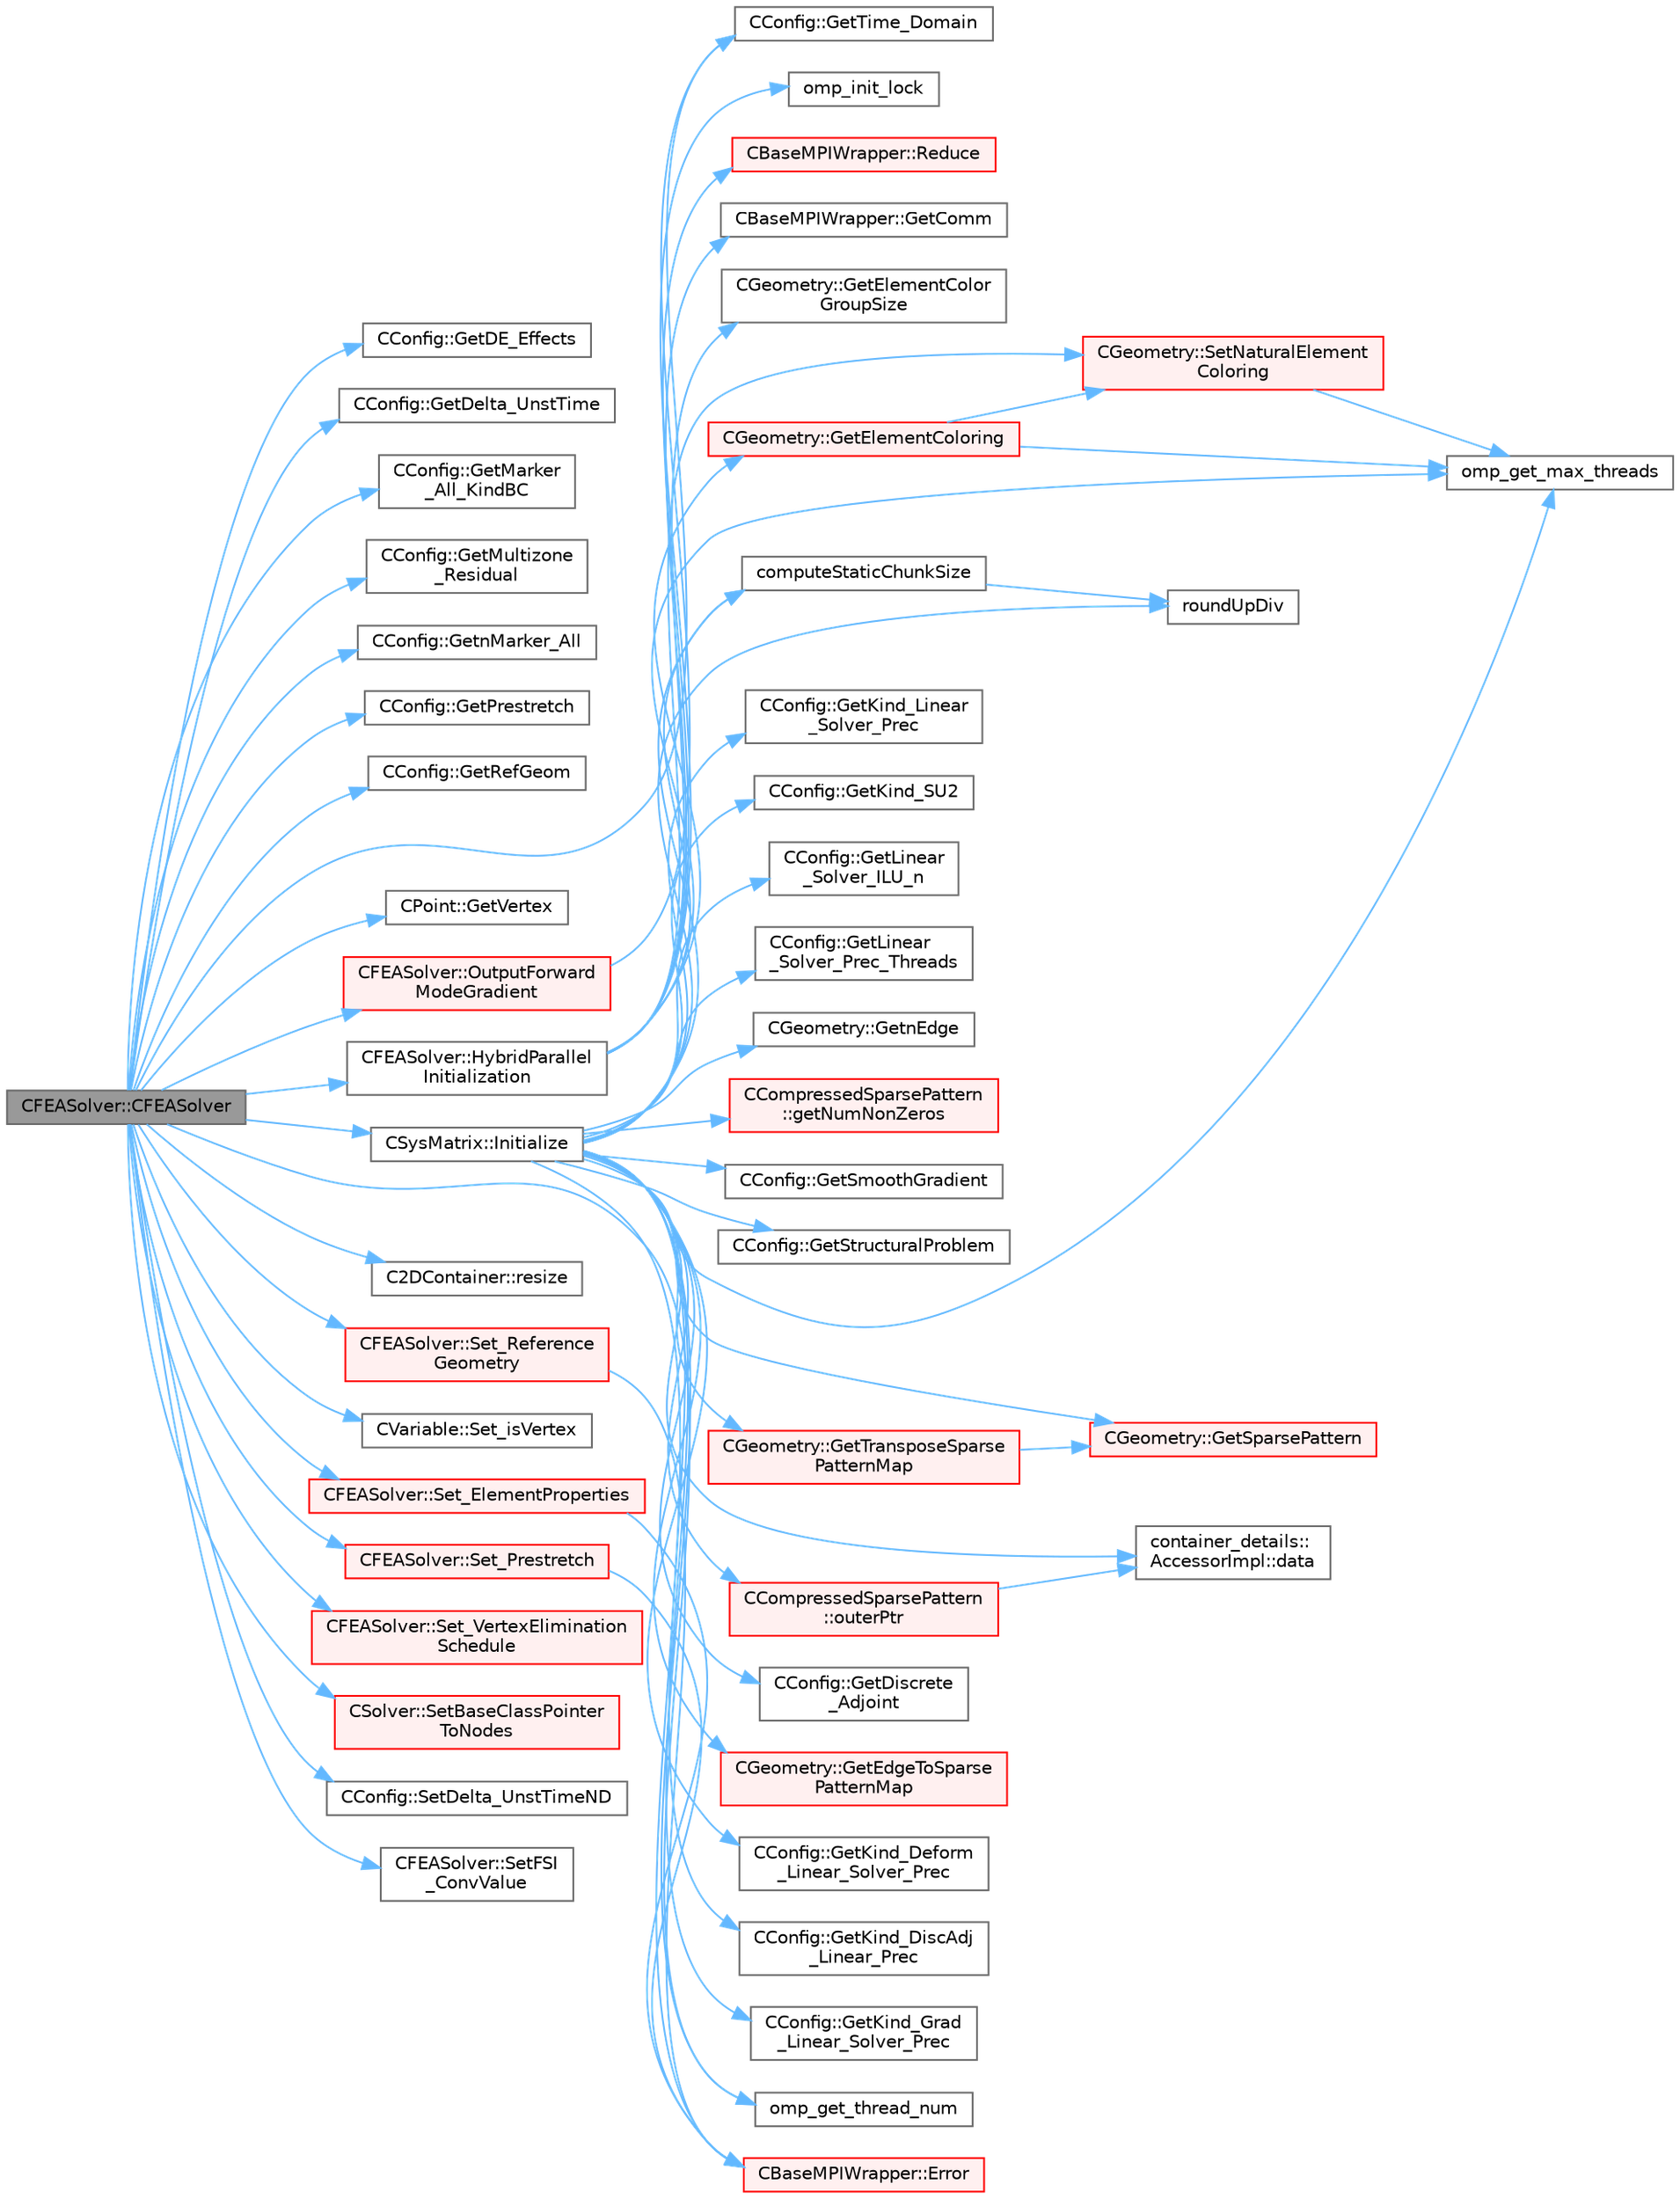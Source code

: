 digraph "CFEASolver::CFEASolver"
{
 // LATEX_PDF_SIZE
  bgcolor="transparent";
  edge [fontname=Helvetica,fontsize=10,labelfontname=Helvetica,labelfontsize=10];
  node [fontname=Helvetica,fontsize=10,shape=box,height=0.2,width=0.4];
  rankdir="LR";
  Node1 [id="Node000001",label="CFEASolver::CFEASolver",height=0.2,width=0.4,color="gray40", fillcolor="grey60", style="filled", fontcolor="black",tooltip=" "];
  Node1 -> Node2 [id="edge1_Node000001_Node000002",color="steelblue1",style="solid",tooltip=" "];
  Node2 [id="Node000002",label="CConfig::GetDE_Effects",height=0.2,width=0.4,color="grey40", fillcolor="white", style="filled",URL="$classCConfig.html#a62ca95c832d0e3492d1a55320b0c06e8",tooltip="Decide whether to apply DE effects to the model."];
  Node1 -> Node3 [id="edge2_Node000001_Node000003",color="steelblue1",style="solid",tooltip=" "];
  Node3 [id="Node000003",label="CConfig::GetDelta_UnstTime",height=0.2,width=0.4,color="grey40", fillcolor="white", style="filled",URL="$classCConfig.html#a95f12a968f4553caf9bea4576fbf5812",tooltip="If we are prforming an unsteady simulation, there is only one value of the time step for the complete..."];
  Node1 -> Node4 [id="edge3_Node000001_Node000004",color="steelblue1",style="solid",tooltip=" "];
  Node4 [id="Node000004",label="CConfig::GetMarker\l_All_KindBC",height=0.2,width=0.4,color="grey40", fillcolor="white", style="filled",URL="$classCConfig.html#ae003cd8f406eaaa91849a774c9a20730",tooltip="Get the kind of boundary for each marker."];
  Node1 -> Node5 [id="edge4_Node000001_Node000005",color="steelblue1",style="solid",tooltip=" "];
  Node5 [id="Node000005",label="CConfig::GetMultizone\l_Residual",height=0.2,width=0.4,color="grey40", fillcolor="white", style="filled",URL="$classCConfig.html#a146929508ca21f46fd0adcbc578b17f7",tooltip="Check if the mesh read supports multiple zones."];
  Node1 -> Node6 [id="edge5_Node000001_Node000006",color="steelblue1",style="solid",tooltip=" "];
  Node6 [id="Node000006",label="CConfig::GetnMarker_All",height=0.2,width=0.4,color="grey40", fillcolor="white", style="filled",URL="$classCConfig.html#a459dee039e618d21a5d78db61c221240",tooltip="Get the total number of boundary markers of the local process including send/receive domains."];
  Node1 -> Node7 [id="edge6_Node000001_Node000007",color="steelblue1",style="solid",tooltip=" "];
  Node7 [id="Node000007",label="CConfig::GetPrestretch",height=0.2,width=0.4,color="grey40", fillcolor="white", style="filled",URL="$classCConfig.html#a1cb01724397ce2448f6d3836577a16de",tooltip="Decide whether it's necessary to read a reference geometry."];
  Node1 -> Node8 [id="edge7_Node000001_Node000008",color="steelblue1",style="solid",tooltip=" "];
  Node8 [id="Node000008",label="CConfig::GetRefGeom",height=0.2,width=0.4,color="grey40", fillcolor="white", style="filled",URL="$classCConfig.html#abd9f331e86fcfa1d6984761ae767b719",tooltip="Decide whether it's necessary to read a reference geometry."];
  Node1 -> Node9 [id="edge8_Node000001_Node000009",color="steelblue1",style="solid",tooltip=" "];
  Node9 [id="Node000009",label="CConfig::GetTime_Domain",height=0.2,width=0.4,color="grey40", fillcolor="white", style="filled",URL="$classCConfig.html#a85d2e3cf43b77c63642c40c235b853f3",tooltip="Check if the multizone problem is solved for time domain."];
  Node1 -> Node10 [id="edge9_Node000001_Node000010",color="steelblue1",style="solid",tooltip=" "];
  Node10 [id="Node000010",label="CPoint::GetVertex",height=0.2,width=0.4,color="grey40", fillcolor="white", style="filled",URL="$classCPoint.html#aa23a2b42b38e6d611038eeafdb7051d0",tooltip="Get the vertex that compose the control volume for a marker."];
  Node1 -> Node11 [id="edge10_Node000001_Node000011",color="steelblue1",style="solid",tooltip=" "];
  Node11 [id="Node000011",label="CFEASolver::HybridParallel\lInitialization",height=0.2,width=0.4,color="grey40", fillcolor="white", style="filled",URL="$classCFEASolver.html#abcef9eb21dd43cbf8598bdfea0f9fef8",tooltip="Actions required to initialize the supporting variables for hybrid parallel execution."];
  Node11 -> Node12 [id="edge11_Node000011_Node000012",color="steelblue1",style="solid",tooltip=" "];
  Node12 [id="Node000012",label="computeStaticChunkSize",height=0.2,width=0.4,color="grey40", fillcolor="white", style="filled",URL="$omp__structure_8hpp.html#a6a308c63005823370a2ffd6a82f3868f",tooltip="Compute a chunk size based on totalWork and number of threads such that all threads get the same numb..."];
  Node12 -> Node13 [id="edge12_Node000012_Node000013",color="steelblue1",style="solid",tooltip=" "];
  Node13 [id="Node000013",label="roundUpDiv",height=0.2,width=0.4,color="grey40", fillcolor="white", style="filled",URL="$omp__structure_8hpp.html#a1c00281f52b615b111a4990b2d2a5157",tooltip="Integer division rounding up."];
  Node11 -> Node14 [id="edge13_Node000011_Node000014",color="steelblue1",style="solid",tooltip=" "];
  Node14 [id="Node000014",label="CBaseMPIWrapper::GetComm",height=0.2,width=0.4,color="grey40", fillcolor="white", style="filled",URL="$classCBaseMPIWrapper.html#a8154391fc3522954802889d81d4ef5da",tooltip=" "];
  Node11 -> Node15 [id="edge14_Node000011_Node000015",color="steelblue1",style="solid",tooltip=" "];
  Node15 [id="Node000015",label="CGeometry::GetElementColor\lGroupSize",height=0.2,width=0.4,color="grey40", fillcolor="white", style="filled",URL="$classCGeometry.html#a90214a4a5c07eb87f9b7175549b8615f",tooltip="Get the group size used in element coloring."];
  Node11 -> Node16 [id="edge15_Node000011_Node000016",color="steelblue1",style="solid",tooltip=" "];
  Node16 [id="Node000016",label="CGeometry::GetElementColoring",height=0.2,width=0.4,color="red", fillcolor="#FFF0F0", style="filled",URL="$classCGeometry.html#a0958106e0ba545db5ff7fdcf7a8583ba",tooltip="Get the element coloring."];
  Node16 -> Node24 [id="edge16_Node000016_Node000024",color="steelblue1",style="solid",tooltip=" "];
  Node24 [id="Node000024",label="omp_get_max_threads",height=0.2,width=0.4,color="grey40", fillcolor="white", style="filled",URL="$omp__structure_8hpp.html#a2f7befecc7b1a4eaade8d81fa6524225",tooltip="Maximum number of threads available."];
  Node16 -> Node25 [id="edge17_Node000016_Node000025",color="steelblue1",style="solid",tooltip=" "];
  Node25 [id="Node000025",label="CGeometry::SetNaturalElement\lColoring",height=0.2,width=0.4,color="red", fillcolor="#FFF0F0", style="filled",URL="$classCGeometry.html#a150d5535645653c34a0da93e7b959090",tooltip="Force the natural (sequential) element coloring."];
  Node25 -> Node24 [id="edge18_Node000025_Node000024",color="steelblue1",style="solid",tooltip=" "];
  Node11 -> Node24 [id="edge19_Node000011_Node000024",color="steelblue1",style="solid",tooltip=" "];
  Node11 -> Node26 [id="edge20_Node000011_Node000026",color="steelblue1",style="solid",tooltip=" "];
  Node26 [id="Node000026",label="omp_init_lock",height=0.2,width=0.4,color="grey40", fillcolor="white", style="filled",URL="$omp__structure_8hpp.html#a3813cb266202aaf2950db02d93a2b00b",tooltip=" "];
  Node11 -> Node27 [id="edge21_Node000011_Node000027",color="steelblue1",style="solid",tooltip=" "];
  Node27 [id="Node000027",label="CBaseMPIWrapper::Reduce",height=0.2,width=0.4,color="red", fillcolor="#FFF0F0", style="filled",URL="$classCBaseMPIWrapper.html#adfe0cc3203ae26745e12fb885af0629b",tooltip=" "];
  Node11 -> Node25 [id="edge22_Node000011_Node000025",color="steelblue1",style="solid",tooltip=" "];
  Node1 -> Node31 [id="edge23_Node000001_Node000031",color="steelblue1",style="solid",tooltip=" "];
  Node31 [id="Node000031",label="CSysMatrix::Initialize",height=0.2,width=0.4,color="grey40", fillcolor="white", style="filled",URL="$classCSysMatrix.html#ae17220ac30c2abcc7fdd3c5dc8f04571",tooltip="Initializes the sparse matrix."];
  Node31 -> Node12 [id="edge24_Node000031_Node000012",color="steelblue1",style="solid",tooltip=" "];
  Node31 -> Node20 [id="edge25_Node000031_Node000020",color="steelblue1",style="solid",tooltip=" "];
  Node20 [id="Node000020",label="container_details::\lAccessorImpl::data",height=0.2,width=0.4,color="grey40", fillcolor="white", style="filled",URL="$classcontainer__details_1_1AccessorImpl.html#a25b798e6041a085aa19399d0047b6a91",tooltip=" "];
  Node31 -> Node29 [id="edge26_Node000031_Node000029",color="steelblue1",style="solid",tooltip=" "];
  Node29 [id="Node000029",label="CBaseMPIWrapper::Error",height=0.2,width=0.4,color="red", fillcolor="#FFF0F0", style="filled",URL="$classCBaseMPIWrapper.html#a04457c47629bda56704e6a8804833eeb",tooltip=" "];
  Node31 -> Node32 [id="edge27_Node000031_Node000032",color="steelblue1",style="solid",tooltip=" "];
  Node32 [id="Node000032",label="CConfig::GetDiscrete\l_Adjoint",height=0.2,width=0.4,color="grey40", fillcolor="white", style="filled",URL="$classCConfig.html#ab3928c4e6debcf50dcd0d38985f6980c",tooltip="Get the indicator whether we are solving an discrete adjoint problem."];
  Node31 -> Node33 [id="edge28_Node000031_Node000033",color="steelblue1",style="solid",tooltip=" "];
  Node33 [id="Node000033",label="CGeometry::GetEdgeToSparse\lPatternMap",height=0.2,width=0.4,color="red", fillcolor="#FFF0F0", style="filled",URL="$classCGeometry.html#a23b0c8683a48437d049bdfd8ca05a216",tooltip="Get the edge to sparse pattern map."];
  Node31 -> Node40 [id="edge29_Node000031_Node000040",color="steelblue1",style="solid",tooltip=" "];
  Node40 [id="Node000040",label="CConfig::GetKind_Deform\l_Linear_Solver_Prec",height=0.2,width=0.4,color="grey40", fillcolor="white", style="filled",URL="$classCConfig.html#a8b36810235437e0319ccab9d7e0e5db0",tooltip="Get the kind of preconditioner for the implicit solver."];
  Node31 -> Node41 [id="edge30_Node000031_Node000041",color="steelblue1",style="solid",tooltip=" "];
  Node41 [id="Node000041",label="CConfig::GetKind_DiscAdj\l_Linear_Prec",height=0.2,width=0.4,color="grey40", fillcolor="white", style="filled",URL="$classCConfig.html#a968a1fa9afc1e0df8bd1b5c9f6359ea8",tooltip="Get the kind of preconditioner for the implicit solver."];
  Node31 -> Node42 [id="edge31_Node000031_Node000042",color="steelblue1",style="solid",tooltip=" "];
  Node42 [id="Node000042",label="CConfig::GetKind_Grad\l_Linear_Solver_Prec",height=0.2,width=0.4,color="grey40", fillcolor="white", style="filled",URL="$classCConfig.html#aaca6df27a6a89d5795c1ea514f67dfe8",tooltip="Get the kind of preconditioner for the gradient smoothing."];
  Node31 -> Node43 [id="edge32_Node000031_Node000043",color="steelblue1",style="solid",tooltip=" "];
  Node43 [id="Node000043",label="CConfig::GetKind_Linear\l_Solver_Prec",height=0.2,width=0.4,color="grey40", fillcolor="white", style="filled",URL="$classCConfig.html#aa3e3027bc3231172777ee296694d5e63",tooltip="Get the kind of preconditioner for the implicit solver."];
  Node31 -> Node44 [id="edge33_Node000031_Node000044",color="steelblue1",style="solid",tooltip=" "];
  Node44 [id="Node000044",label="CConfig::GetKind_SU2",height=0.2,width=0.4,color="grey40", fillcolor="white", style="filled",URL="$classCConfig.html#a8a176b0a0c34db4d6dcc9e55e240e37b",tooltip="Get the kind of SU2 software component."];
  Node31 -> Node45 [id="edge34_Node000031_Node000045",color="steelblue1",style="solid",tooltip=" "];
  Node45 [id="Node000045",label="CConfig::GetLinear\l_Solver_ILU_n",height=0.2,width=0.4,color="grey40", fillcolor="white", style="filled",URL="$classCConfig.html#a5bfe7f8f9c3ab60aa2f7b33027dc8690",tooltip="Get the ILU fill-in level for the linear solver."];
  Node31 -> Node46 [id="edge35_Node000031_Node000046",color="steelblue1",style="solid",tooltip=" "];
  Node46 [id="Node000046",label="CConfig::GetLinear\l_Solver_Prec_Threads",height=0.2,width=0.4,color="grey40", fillcolor="white", style="filled",URL="$classCConfig.html#aa5becd94866dc4463a2600bac129ce7a",tooltip="Get the number of threads per rank to use for ILU and LU_SGS preconditioners."];
  Node31 -> Node47 [id="edge36_Node000031_Node000047",color="steelblue1",style="solid",tooltip=" "];
  Node47 [id="Node000047",label="CGeometry::GetnEdge",height=0.2,width=0.4,color="grey40", fillcolor="white", style="filled",URL="$classCGeometry.html#aba89cceede61b33426b2783385431f5b",tooltip="Get number of edges."];
  Node31 -> Node48 [id="edge37_Node000031_Node000048",color="steelblue1",style="solid",tooltip=" "];
  Node48 [id="Node000048",label="CCompressedSparsePattern\l::getNumNonZeros",height=0.2,width=0.4,color="red", fillcolor="#FFF0F0", style="filled",URL="$classCCompressedSparsePattern.html#abbca9e2c2e9f3d3f568772f9edf0c0aa",tooltip=" "];
  Node31 -> Node49 [id="edge38_Node000031_Node000049",color="steelblue1",style="solid",tooltip=" "];
  Node49 [id="Node000049",label="CConfig::GetSmoothGradient",height=0.2,width=0.4,color="grey40", fillcolor="white", style="filled",URL="$classCConfig.html#ab95541bd4f7a07fa46e26ea0638a656e",tooltip="Check if the gradient smoothing is active."];
  Node31 -> Node50 [id="edge39_Node000031_Node000050",color="steelblue1",style="solid",tooltip=" "];
  Node50 [id="Node000050",label="CGeometry::GetSparsePattern",height=0.2,width=0.4,color="red", fillcolor="#FFF0F0", style="filled",URL="$classCGeometry.html#ae9384368c5032d69b68a389fef8ded4b",tooltip="Get the sparse pattern of \"type\" with given level of fill."];
  Node31 -> Node54 [id="edge40_Node000031_Node000054",color="steelblue1",style="solid",tooltip=" "];
  Node54 [id="Node000054",label="CConfig::GetStructuralProblem",height=0.2,width=0.4,color="grey40", fillcolor="white", style="filled",URL="$classCConfig.html#aa89d8d244474c95cd3137adcbfafb1da",tooltip="Return true if a structural solver is in use."];
  Node31 -> Node55 [id="edge41_Node000031_Node000055",color="steelblue1",style="solid",tooltip=" "];
  Node55 [id="Node000055",label="CGeometry::GetTransposeSparse\lPatternMap",height=0.2,width=0.4,color="red", fillcolor="#FFF0F0", style="filled",URL="$classCGeometry.html#a93838f0e718dd1c69b1a39e30083ad88",tooltip="Get the transpose of the (main, i.e 0 fill) sparse pattern (e.g. CSR becomes CSC)."];
  Node55 -> Node50 [id="edge42_Node000055_Node000050",color="steelblue1",style="solid",tooltip=" "];
  Node31 -> Node24 [id="edge43_Node000031_Node000024",color="steelblue1",style="solid",tooltip=" "];
  Node31 -> Node57 [id="edge44_Node000031_Node000057",color="steelblue1",style="solid",tooltip=" "];
  Node57 [id="Node000057",label="omp_get_thread_num",height=0.2,width=0.4,color="grey40", fillcolor="white", style="filled",URL="$omp__structure_8hpp.html#aad63dd7e34961dbbd2e8774e7f6bc2d0",tooltip="Index of current thread, akin to MPI rank."];
  Node31 -> Node58 [id="edge45_Node000031_Node000058",color="steelblue1",style="solid",tooltip=" "];
  Node58 [id="Node000058",label="CCompressedSparsePattern\l::outerPtr",height=0.2,width=0.4,color="red", fillcolor="#FFF0F0", style="filled",URL="$classCCompressedSparsePattern.html#afad476085646cd0bd3354ab94ec74439",tooltip=" "];
  Node58 -> Node20 [id="edge46_Node000058_Node000020",color="steelblue1",style="solid",tooltip=" "];
  Node31 -> Node13 [id="edge47_Node000031_Node000013",color="steelblue1",style="solid",tooltip=" "];
  Node1 -> Node57 [id="edge48_Node000001_Node000057",color="steelblue1",style="solid",tooltip=" "];
  Node1 -> Node59 [id="edge49_Node000001_Node000059",color="steelblue1",style="solid",tooltip=" "];
  Node59 [id="Node000059",label="CFEASolver::OutputForward\lModeGradient",height=0.2,width=0.4,color="red", fillcolor="#FFF0F0", style="filled",URL="$classCFEASolver.html#aa120d6891f9ef66d26aec221dc221b55",tooltip="Write the forward mode gradient to file."];
  Node59 -> Node9 [id="edge50_Node000059_Node000009",color="steelblue1",style="solid",tooltip=" "];
  Node1 -> Node53 [id="edge51_Node000001_Node000053",color="steelblue1",style="solid",tooltip=" "];
  Node53 [id="Node000053",label="C2DContainer::resize",height=0.2,width=0.4,color="grey40", fillcolor="white", style="filled",URL="$classC2DContainer.html#a39929b060c72565b4ab19c3a391bb8e6",tooltip="Request a change of size."];
  Node1 -> Node61 [id="edge52_Node000001_Node000061",color="steelblue1",style="solid",tooltip=" "];
  Node61 [id="Node000061",label="CFEASolver::Set_ElementProperties",height=0.2,width=0.4,color="red", fillcolor="#FFF0F0", style="filled",URL="$classCFEASolver.html#a30646a552a50f0361d80ba99149eeff1",tooltip="Set container of element properties."];
  Node61 -> Node29 [id="edge53_Node000061_Node000029",color="steelblue1",style="solid",tooltip=" "];
  Node1 -> Node73 [id="edge54_Node000001_Node000073",color="steelblue1",style="solid",tooltip=" "];
  Node73 [id="Node000073",label="CVariable::Set_isVertex",height=0.2,width=0.4,color="grey40", fillcolor="white", style="filled",URL="$classCVariable.html#a21e8d2e42c9a6d885066ee9dad5bd11d",tooltip="A virtual member."];
  Node1 -> Node74 [id="edge55_Node000001_Node000074",color="steelblue1",style="solid",tooltip=" "];
  Node74 [id="Node000074",label="CFEASolver::Set_Prestretch",height=0.2,width=0.4,color="red", fillcolor="#FFF0F0", style="filled",URL="$classCFEASolver.html#a97415c38a336c1bb03a74a61be0c3568",tooltip="Set a reference geometry for prestretched conditions."];
  Node74 -> Node29 [id="edge56_Node000074_Node000029",color="steelblue1",style="solid",tooltip=" "];
  Node1 -> Node78 [id="edge57_Node000001_Node000078",color="steelblue1",style="solid",tooltip=" "];
  Node78 [id="Node000078",label="CFEASolver::Set_Reference\lGeometry",height=0.2,width=0.4,color="red", fillcolor="#FFF0F0", style="filled",URL="$classCFEASolver.html#ae7d8e55f2ec6a53af24eec6d096e9953",tooltip="Set a reference geometry for ."];
  Node78 -> Node29 [id="edge58_Node000078_Node000029",color="steelblue1",style="solid",tooltip=" "];
  Node1 -> Node85 [id="edge59_Node000001_Node000085",color="steelblue1",style="solid",tooltip=" "];
  Node85 [id="Node000085",label="CFEASolver::Set_VertexElimination\lSchedule",height=0.2,width=0.4,color="red", fillcolor="#FFF0F0", style="filled",URL="$classCFEASolver.html#aa4832285a942f3b7f1fe21bbbfa53090",tooltip="Mitigation for an issue with Dirichlet boundary conditions and MPI, some ranks do not get enough of t..."];
  Node1 -> Node90 [id="edge60_Node000001_Node000090",color="steelblue1",style="solid",tooltip=" "];
  Node90 [id="Node000090",label="CSolver::SetBaseClassPointer\lToNodes",height=0.2,width=0.4,color="red", fillcolor="#FFF0F0", style="filled",URL="$classCSolver.html#ad982896202dae6e41bfd3568f597cf46",tooltip="Call this method to set \"base_nodes\" after the \"nodes\" variable of the derived solver is instantiated..."];
  Node1 -> Node92 [id="edge61_Node000001_Node000092",color="steelblue1",style="solid",tooltip=" "];
  Node92 [id="Node000092",label="CConfig::SetDelta_UnstTimeND",height=0.2,width=0.4,color="grey40", fillcolor="white", style="filled",URL="$classCConfig.html#a9d3085d222e6ab0b658d79c52b6477fc",tooltip="Set the value of the unsteadty time step using the CFL number."];
  Node1 -> Node93 [id="edge62_Node000001_Node000093",color="steelblue1",style="solid",tooltip=" "];
  Node93 [id="Node000093",label="CFEASolver::SetFSI\l_ConvValue",height=0.2,width=0.4,color="grey40", fillcolor="white", style="filled",URL="$classCFEASolver.html#abdc104723bf1c77680269e7fed79b715",tooltip="Get the value of the FSI convergence."];
}
